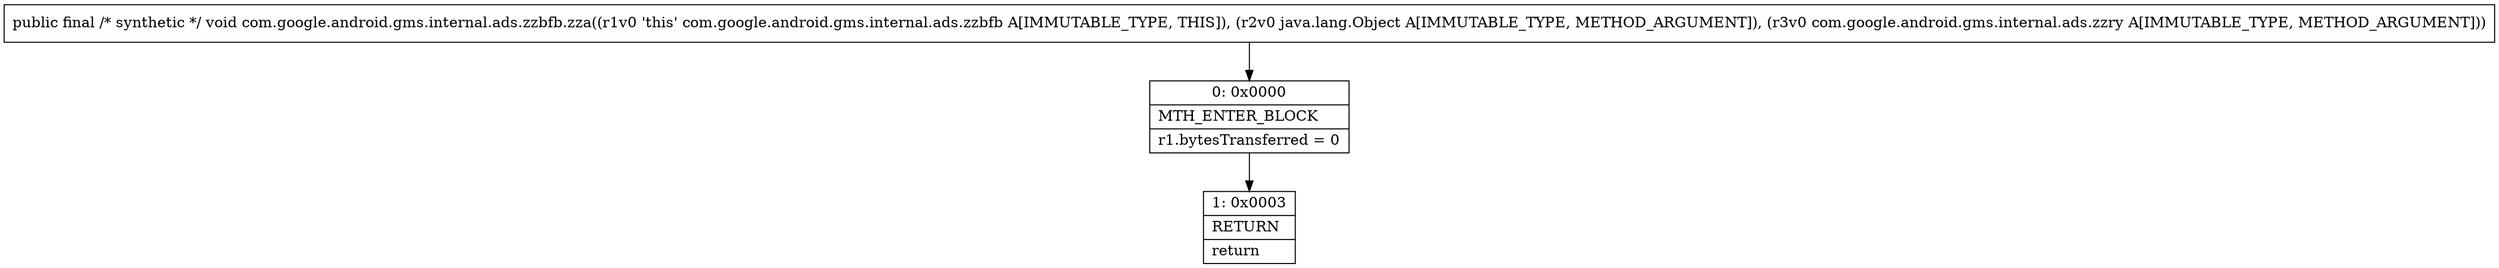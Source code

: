 digraph "CFG forcom.google.android.gms.internal.ads.zzbfb.zza(Ljava\/lang\/Object;Lcom\/google\/android\/gms\/internal\/ads\/zzry;)V" {
Node_0 [shape=record,label="{0\:\ 0x0000|MTH_ENTER_BLOCK\l|r1.bytesTransferred = 0\l}"];
Node_1 [shape=record,label="{1\:\ 0x0003|RETURN\l|return\l}"];
MethodNode[shape=record,label="{public final \/* synthetic *\/ void com.google.android.gms.internal.ads.zzbfb.zza((r1v0 'this' com.google.android.gms.internal.ads.zzbfb A[IMMUTABLE_TYPE, THIS]), (r2v0 java.lang.Object A[IMMUTABLE_TYPE, METHOD_ARGUMENT]), (r3v0 com.google.android.gms.internal.ads.zzry A[IMMUTABLE_TYPE, METHOD_ARGUMENT])) }"];
MethodNode -> Node_0;
Node_0 -> Node_1;
}

